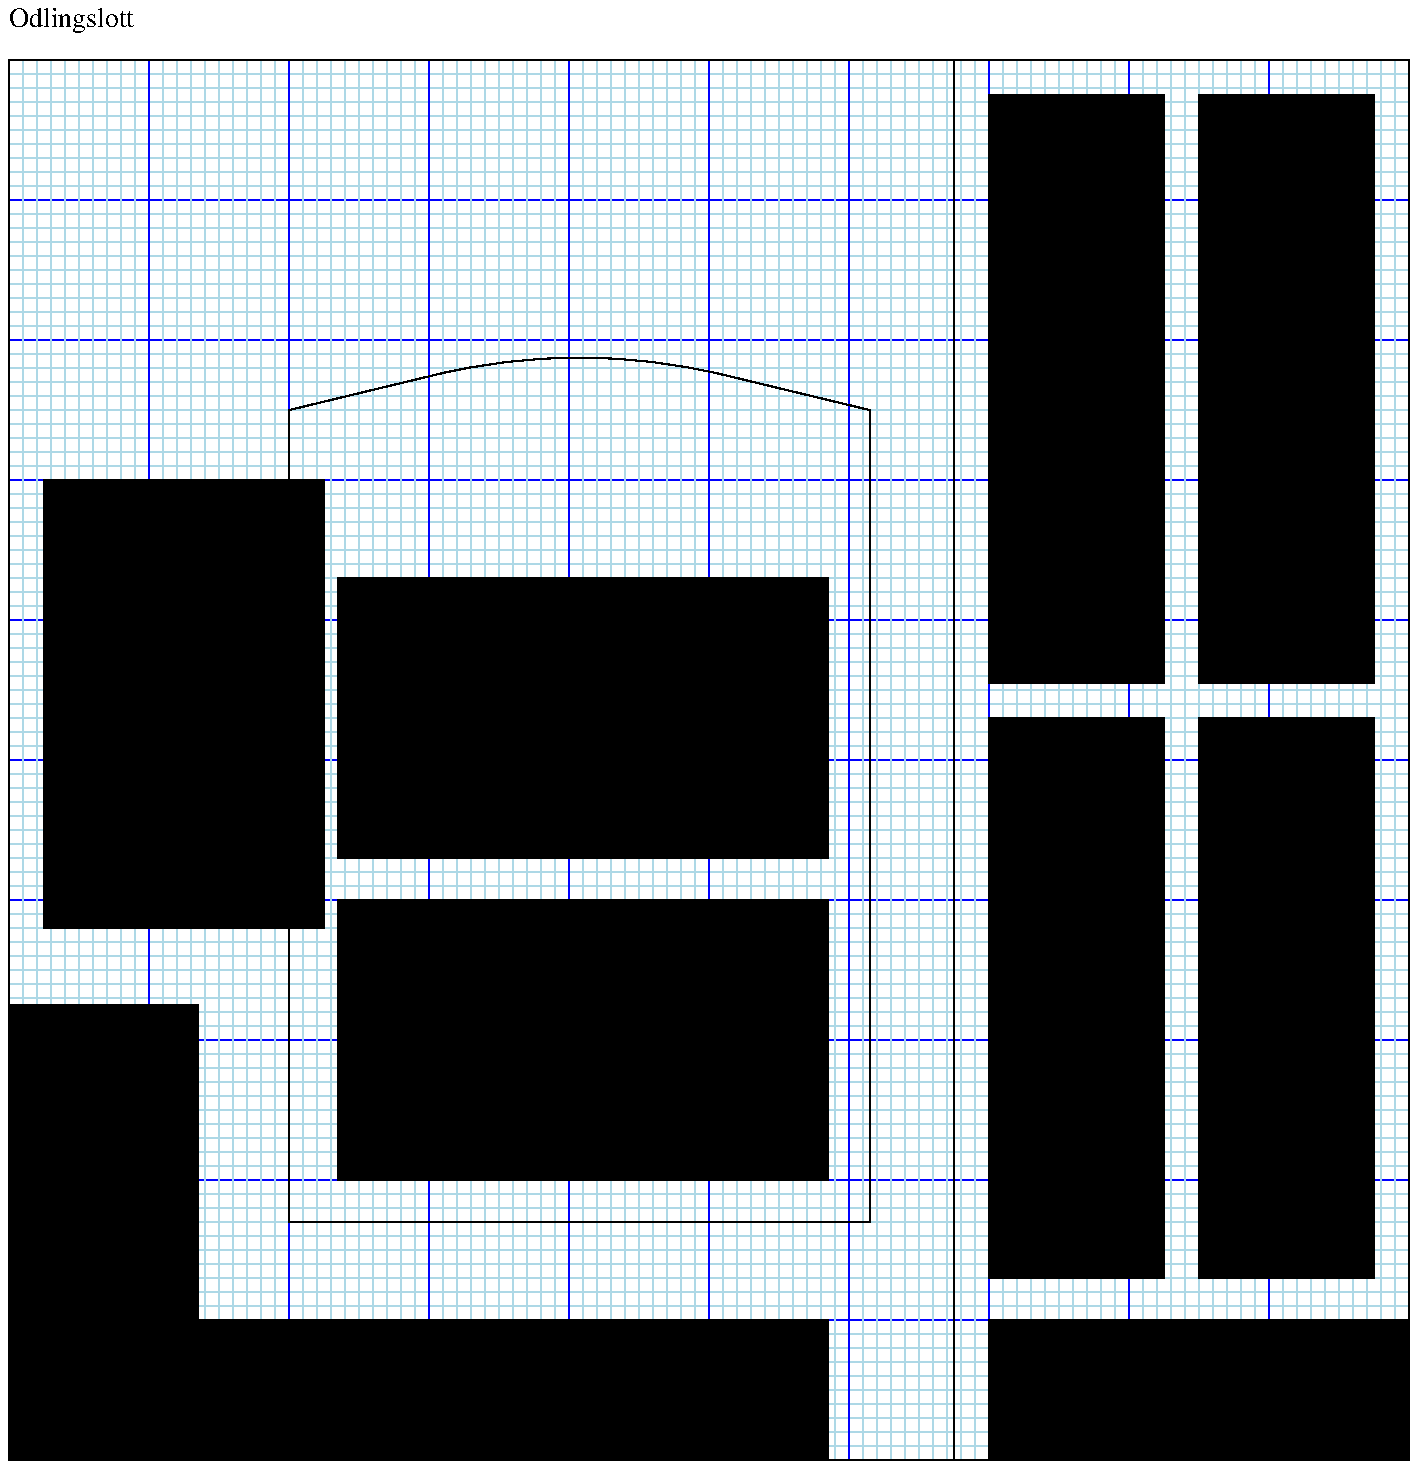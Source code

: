 .LP
Odlingslott
.PS 7
scale = 2.54
# LOTT:[ box width 10 height 10 with .nw at 0,0 ]
# LOTT:[ box width 10 height 10 at 0,0 ]


Grid: [
      box invis with .nw at 0,0
      for y = 0 to 100 by 1  do {
	 if ((y % 10) == 0 ) then {
	    line color "blue" from (0,y*0.1) to (10,y*0.1)
	 } else {
	   line color "lightblue" from (0,y*0.1) to (10,y*0.1)
	 }
      }

      for x = 0 to 100 do {
         if ((x % 10) == 0 ) then {
	    line color "blue" from (x*0.1,0) to (x*0.1,10)
	 } else {
	    line color "lightblue" from (x*0.1,0) to (x*0.1,10)
	 }
      }

]
      
Hela: box width 10 height 10 with .nw at Grid.nw


Center:  box invis wid 4.15 ht 6.3 with .nw at Grid.nw + (2,-2.0) 

Mitten: spline from Center.nw - (0,0.5) to Center.n then to Center.ne - (0,0.5); line from last spline.start to Center.sw then to Center.se then to  Center.ne - (0,0.5)

Kryddor: box  shaded "mgreen" wid 3.5 ht 2.0 "Kryddor" with .sw at Center.sw + (0.35,0.3)

VegerablesA: box  shaded "mgreen" wid 3.5 ht 2.0 "Grönsaker A" with .sw at Kryddor.nw + (0,0.3)

Greenhouse: box  shaded "mgreen"  wid 2 ht 3.2 "Växthus" with .nw at Hela.nw + (0.25,-3)

Wine: box shaded  "mgreen"  wid 1.35 ht 3.25 "Vinranka" with .sw at Hela.sw

Perenner:  box  shaded "mgreen"  wid 4.5 ht 1.0 "Perenner" with .sw at Wine.se 

Vegetables: box wid 3.25 ht 10 with .ne at Hela.ne

VegetablesB: box shaded "mgreen"  wid 1.25 ht 4.2 "Grönsaker" "B" with .nw at Vegetables.nw + (0.25,-0.25)

VegetablesC: box shaded "mgreen"  wid 1.25 ht 4.2 "Grönsaker" "C" with .ne at Vegetables.ne - (0.25,0.25)

VegetablesD: box shaded "mgreen"  wid 1.25 ht 4.0 "Grönsaker" "D" with .nw at VegetablesB.sw + (0,-0.25)

VegetablesE: box shaded "mgreen"  wid 1.25 ht 4.0 "Grönsaker" "E" with .nw at VegetablesC.sw + (0,-0.25)

Tulips: box shaded "mgreen" wid 3.0 ht 1.0 "Tulpaner" "osv" with .se at Vegetables.se

.PE

